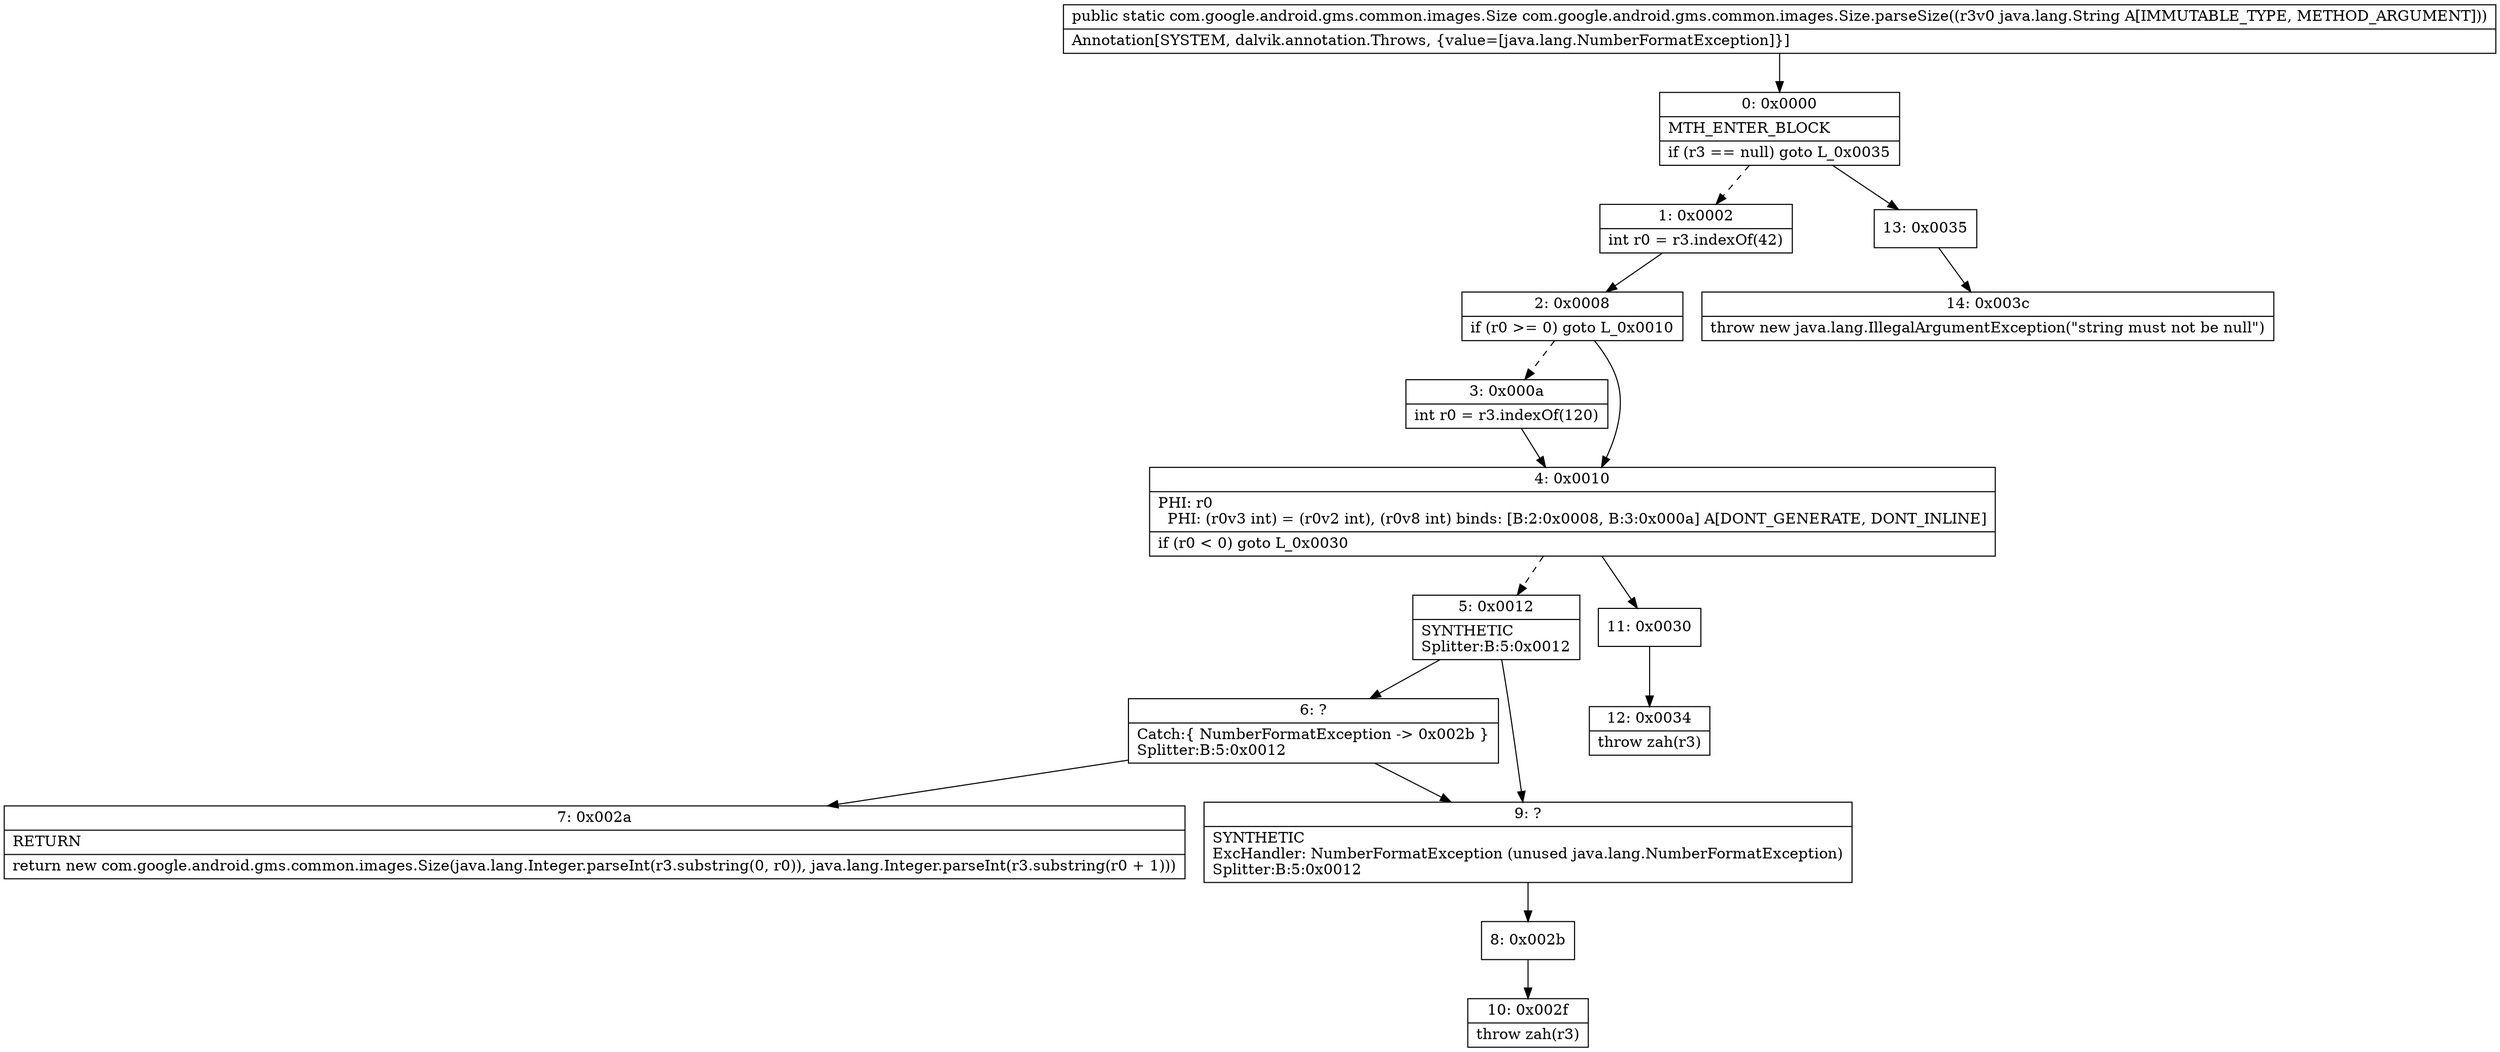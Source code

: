 digraph "CFG forcom.google.android.gms.common.images.Size.parseSize(Ljava\/lang\/String;)Lcom\/google\/android\/gms\/common\/images\/Size;" {
Node_0 [shape=record,label="{0\:\ 0x0000|MTH_ENTER_BLOCK\l|if (r3 == null) goto L_0x0035\l}"];
Node_1 [shape=record,label="{1\:\ 0x0002|int r0 = r3.indexOf(42)\l}"];
Node_2 [shape=record,label="{2\:\ 0x0008|if (r0 \>= 0) goto L_0x0010\l}"];
Node_3 [shape=record,label="{3\:\ 0x000a|int r0 = r3.indexOf(120)\l}"];
Node_4 [shape=record,label="{4\:\ 0x0010|PHI: r0 \l  PHI: (r0v3 int) = (r0v2 int), (r0v8 int) binds: [B:2:0x0008, B:3:0x000a] A[DONT_GENERATE, DONT_INLINE]\l|if (r0 \< 0) goto L_0x0030\l}"];
Node_5 [shape=record,label="{5\:\ 0x0012|SYNTHETIC\lSplitter:B:5:0x0012\l}"];
Node_6 [shape=record,label="{6\:\ ?|Catch:\{ NumberFormatException \-\> 0x002b \}\lSplitter:B:5:0x0012\l}"];
Node_7 [shape=record,label="{7\:\ 0x002a|RETURN\l|return new com.google.android.gms.common.images.Size(java.lang.Integer.parseInt(r3.substring(0, r0)), java.lang.Integer.parseInt(r3.substring(r0 + 1)))\l}"];
Node_8 [shape=record,label="{8\:\ 0x002b}"];
Node_9 [shape=record,label="{9\:\ ?|SYNTHETIC\lExcHandler: NumberFormatException (unused java.lang.NumberFormatException)\lSplitter:B:5:0x0012\l}"];
Node_10 [shape=record,label="{10\:\ 0x002f|throw zah(r3)\l}"];
Node_11 [shape=record,label="{11\:\ 0x0030}"];
Node_12 [shape=record,label="{12\:\ 0x0034|throw zah(r3)\l}"];
Node_13 [shape=record,label="{13\:\ 0x0035}"];
Node_14 [shape=record,label="{14\:\ 0x003c|throw new java.lang.IllegalArgumentException(\"string must not be null\")\l}"];
MethodNode[shape=record,label="{public static com.google.android.gms.common.images.Size com.google.android.gms.common.images.Size.parseSize((r3v0 java.lang.String A[IMMUTABLE_TYPE, METHOD_ARGUMENT]))  | Annotation[SYSTEM, dalvik.annotation.Throws, \{value=[java.lang.NumberFormatException]\}]\l}"];
MethodNode -> Node_0;
Node_0 -> Node_1[style=dashed];
Node_0 -> Node_13;
Node_1 -> Node_2;
Node_2 -> Node_3[style=dashed];
Node_2 -> Node_4;
Node_3 -> Node_4;
Node_4 -> Node_5[style=dashed];
Node_4 -> Node_11;
Node_5 -> Node_6;
Node_5 -> Node_9;
Node_6 -> Node_7;
Node_6 -> Node_9;
Node_8 -> Node_10;
Node_9 -> Node_8;
Node_11 -> Node_12;
Node_13 -> Node_14;
}

